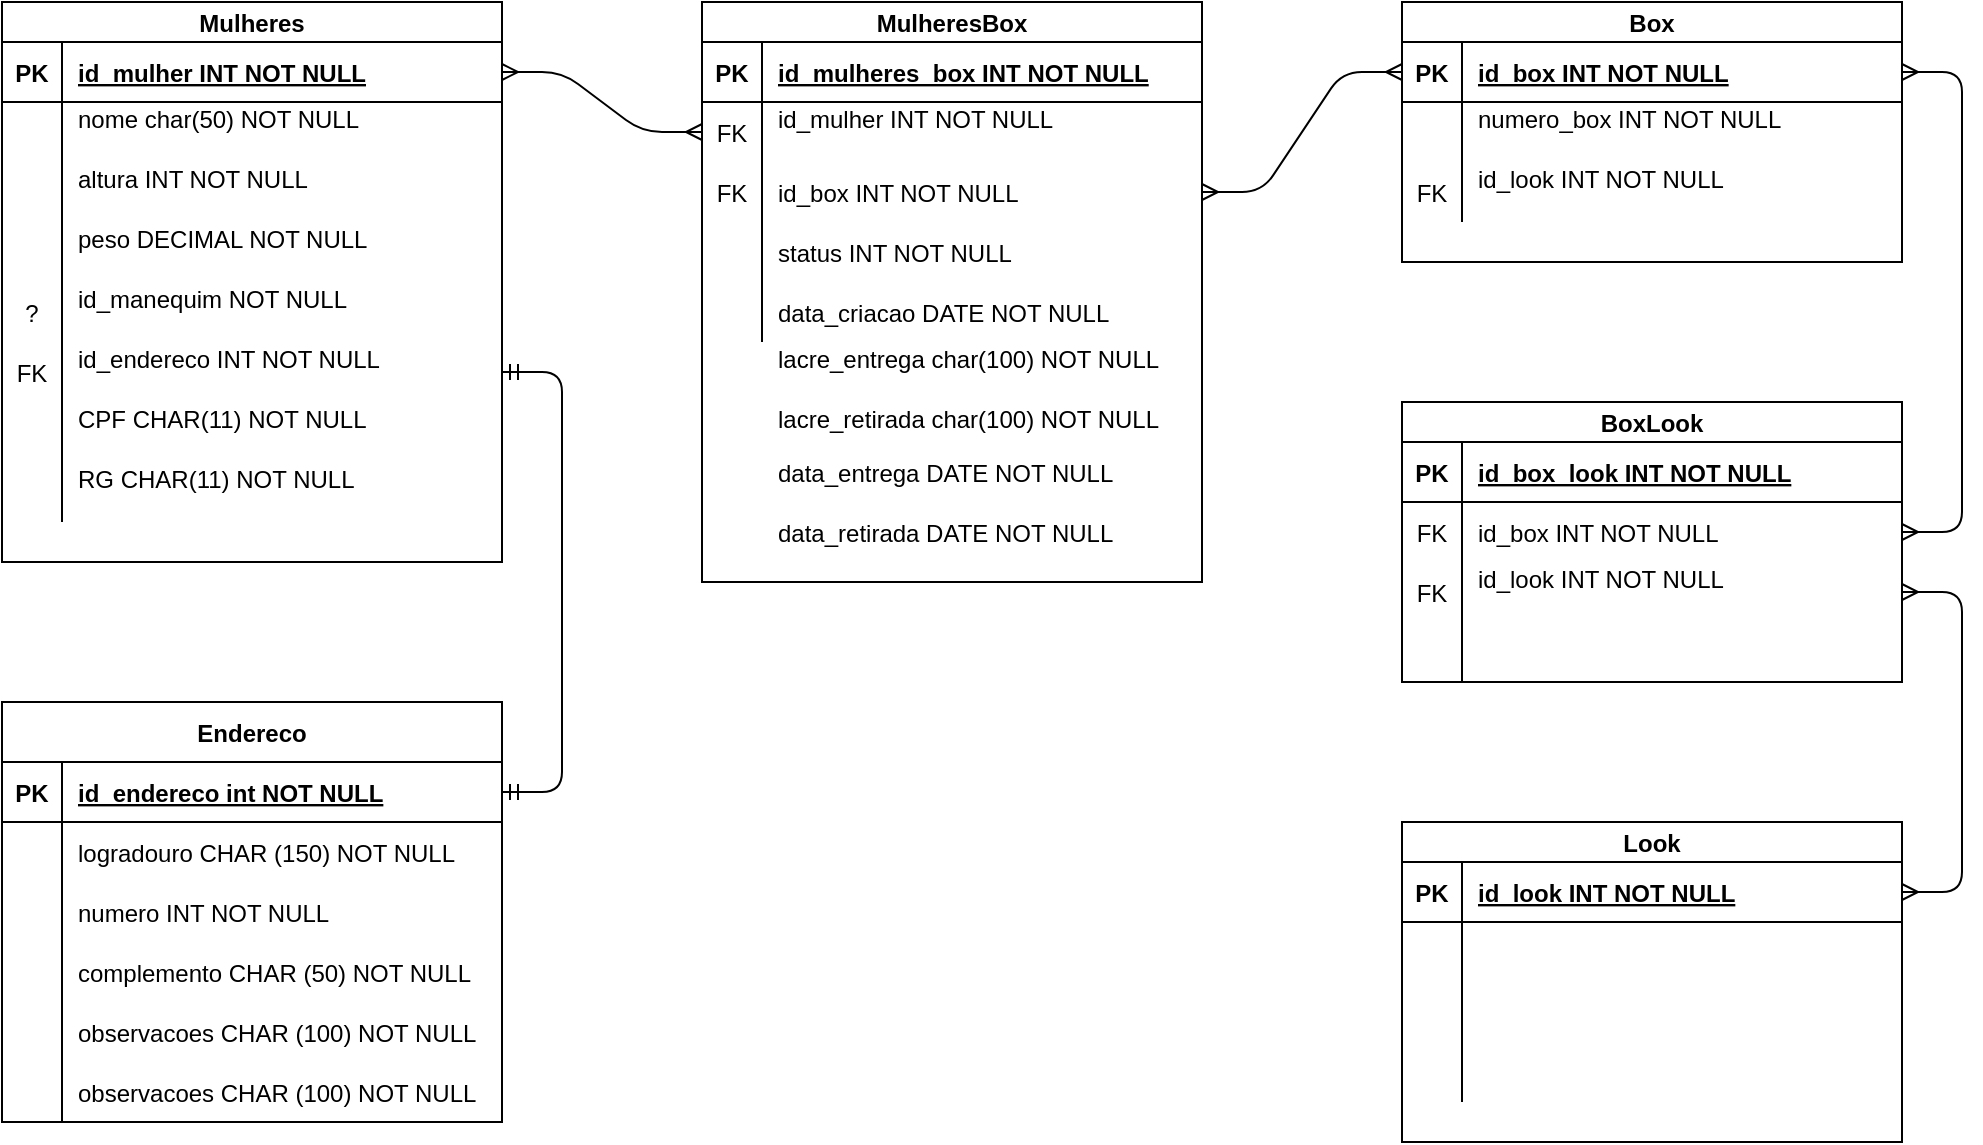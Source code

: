 <mxfile version="15.6.8" type="device"><diagram id="R2lEEEUBdFMjLlhIrx00" name="Page-1"><mxGraphModel dx="1524" dy="641" grid="1" gridSize="10" guides="1" tooltips="1" connect="1" arrows="1" fold="1" page="1" pageScale="1" pageWidth="850" pageHeight="1100" math="0" shadow="0" extFonts="Permanent Marker^https://fonts.googleapis.com/css?family=Permanent+Marker"><root><mxCell id="0"/><mxCell id="1" parent="0"/><mxCell id="C-vyLk0tnHw3VtMMgP7b-23" value="Mulheres" style="shape=table;startSize=20;container=1;collapsible=1;childLayout=tableLayout;fixedRows=1;rowLines=0;fontStyle=1;align=center;resizeLast=1;" parent="1" vertex="1"><mxGeometry x="150" y="120" width="250" height="280" as="geometry"/></mxCell><mxCell id="C-vyLk0tnHw3VtMMgP7b-24" value="" style="shape=partialRectangle;collapsible=0;dropTarget=0;pointerEvents=0;fillColor=none;points=[[0,0.5],[1,0.5]];portConstraint=eastwest;top=0;left=0;right=0;bottom=1;" parent="C-vyLk0tnHw3VtMMgP7b-23" vertex="1"><mxGeometry y="20" width="250" height="30" as="geometry"/></mxCell><mxCell id="C-vyLk0tnHw3VtMMgP7b-25" value="PK" style="shape=partialRectangle;overflow=hidden;connectable=0;fillColor=none;top=0;left=0;bottom=0;right=0;fontStyle=1;" parent="C-vyLk0tnHw3VtMMgP7b-24" vertex="1"><mxGeometry width="30" height="30" as="geometry"/></mxCell><mxCell id="C-vyLk0tnHw3VtMMgP7b-26" value="id_mulher INT NOT NULL" style="shape=partialRectangle;overflow=hidden;connectable=0;fillColor=none;top=0;left=0;bottom=0;right=0;align=left;spacingLeft=6;fontStyle=5;" parent="C-vyLk0tnHw3VtMMgP7b-24" vertex="1"><mxGeometry x="30" width="220" height="30" as="geometry"/></mxCell><mxCell id="C-vyLk0tnHw3VtMMgP7b-27" value="" style="shape=partialRectangle;collapsible=0;dropTarget=0;pointerEvents=0;fillColor=none;points=[[0,0.5],[1,0.5]];portConstraint=eastwest;top=0;left=0;right=0;bottom=0;" parent="C-vyLk0tnHw3VtMMgP7b-23" vertex="1"><mxGeometry y="50" width="250" height="30" as="geometry"/></mxCell><mxCell id="C-vyLk0tnHw3VtMMgP7b-28" value="" style="shape=partialRectangle;overflow=hidden;connectable=0;fillColor=none;top=0;left=0;bottom=0;right=0;" parent="C-vyLk0tnHw3VtMMgP7b-27" vertex="1"><mxGeometry width="30" height="30" as="geometry"/></mxCell><mxCell id="C-vyLk0tnHw3VtMMgP7b-29" value="nome char(50) NOT NULL &#10;" style="shape=partialRectangle;overflow=hidden;connectable=0;fillColor=none;top=0;left=0;bottom=0;right=0;align=left;spacingLeft=6;" parent="C-vyLk0tnHw3VtMMgP7b-27" vertex="1"><mxGeometry x="30" width="220" height="30" as="geometry"/></mxCell><mxCell id="PfTtrniRCKzs-LPBzUzw-1" value="" style="shape=partialRectangle;collapsible=0;dropTarget=0;pointerEvents=0;fillColor=none;points=[[0,0.5],[1,0.5]];portConstraint=eastwest;top=0;left=0;right=0;bottom=0;" parent="C-vyLk0tnHw3VtMMgP7b-23" vertex="1"><mxGeometry y="80" width="250" height="30" as="geometry"/></mxCell><mxCell id="PfTtrniRCKzs-LPBzUzw-2" value="" style="shape=partialRectangle;overflow=hidden;connectable=0;fillColor=none;top=0;left=0;bottom=0;right=0;" parent="PfTtrniRCKzs-LPBzUzw-1" vertex="1"><mxGeometry width="30" height="30" as="geometry"/></mxCell><mxCell id="PfTtrniRCKzs-LPBzUzw-3" value="altura INT NOT NULL &#10;" style="shape=partialRectangle;overflow=hidden;connectable=0;fillColor=none;top=0;left=0;bottom=0;right=0;align=left;spacingLeft=6;" parent="PfTtrniRCKzs-LPBzUzw-1" vertex="1"><mxGeometry x="30" width="220" height="30" as="geometry"/></mxCell><mxCell id="PfTtrniRCKzs-LPBzUzw-4" value="" style="shape=partialRectangle;collapsible=0;dropTarget=0;pointerEvents=0;fillColor=none;points=[[0,0.5],[1,0.5]];portConstraint=eastwest;top=0;left=0;right=0;bottom=0;" parent="C-vyLk0tnHw3VtMMgP7b-23" vertex="1"><mxGeometry y="110" width="250" height="30" as="geometry"/></mxCell><mxCell id="PfTtrniRCKzs-LPBzUzw-5" value="" style="shape=partialRectangle;overflow=hidden;connectable=0;fillColor=none;top=0;left=0;bottom=0;right=0;" parent="PfTtrniRCKzs-LPBzUzw-4" vertex="1"><mxGeometry width="30" height="30" as="geometry"/></mxCell><mxCell id="PfTtrniRCKzs-LPBzUzw-6" value="peso DECIMAL NOT NULL &#10;" style="shape=partialRectangle;overflow=hidden;connectable=0;fillColor=none;top=0;left=0;bottom=0;right=0;align=left;spacingLeft=6;" parent="PfTtrniRCKzs-LPBzUzw-4" vertex="1"><mxGeometry x="30" width="220" height="30" as="geometry"/></mxCell><mxCell id="PfTtrniRCKzs-LPBzUzw-7" value="" style="shape=partialRectangle;collapsible=0;dropTarget=0;pointerEvents=0;fillColor=none;points=[[0,0.5],[1,0.5]];portConstraint=eastwest;top=0;left=0;right=0;bottom=0;" parent="C-vyLk0tnHw3VtMMgP7b-23" vertex="1"><mxGeometry y="140" width="250" height="30" as="geometry"/></mxCell><mxCell id="PfTtrniRCKzs-LPBzUzw-8" value="?" style="shape=partialRectangle;overflow=hidden;connectable=0;fillColor=none;top=0;left=0;bottom=0;right=0;" parent="PfTtrniRCKzs-LPBzUzw-7" vertex="1"><mxGeometry width="30" height="30" as="geometry"/></mxCell><mxCell id="PfTtrniRCKzs-LPBzUzw-9" value="id_manequim NOT NULL &#10;" style="shape=partialRectangle;overflow=hidden;connectable=0;fillColor=none;top=0;left=0;bottom=0;right=0;align=left;spacingLeft=6;" parent="PfTtrniRCKzs-LPBzUzw-7" vertex="1"><mxGeometry x="30" width="220" height="30" as="geometry"/></mxCell><mxCell id="PfTtrniRCKzs-LPBzUzw-10" value="" style="shape=partialRectangle;collapsible=0;dropTarget=0;pointerEvents=0;fillColor=none;points=[[0,0.5],[1,0.5]];portConstraint=eastwest;top=0;left=0;right=0;bottom=0;" parent="C-vyLk0tnHw3VtMMgP7b-23" vertex="1"><mxGeometry y="170" width="250" height="30" as="geometry"/></mxCell><mxCell id="PfTtrniRCKzs-LPBzUzw-11" value="FK" style="shape=partialRectangle;overflow=hidden;connectable=0;fillColor=none;top=0;left=0;bottom=0;right=0;" parent="PfTtrniRCKzs-LPBzUzw-10" vertex="1"><mxGeometry width="30" height="30" as="geometry"/></mxCell><mxCell id="PfTtrniRCKzs-LPBzUzw-12" value="id_endereco INT NOT NULL &#10;" style="shape=partialRectangle;overflow=hidden;connectable=0;fillColor=none;top=0;left=0;bottom=0;right=0;align=left;spacingLeft=6;" parent="PfTtrniRCKzs-LPBzUzw-10" vertex="1"><mxGeometry x="30" width="220" height="30" as="geometry"/></mxCell><mxCell id="PfTtrniRCKzs-LPBzUzw-57" value="" style="shape=partialRectangle;collapsible=0;dropTarget=0;pointerEvents=0;fillColor=none;points=[[0,0.5],[1,0.5]];portConstraint=eastwest;top=0;left=0;right=0;bottom=0;" parent="C-vyLk0tnHw3VtMMgP7b-23" vertex="1"><mxGeometry y="200" width="250" height="30" as="geometry"/></mxCell><mxCell id="PfTtrniRCKzs-LPBzUzw-58" value="" style="shape=partialRectangle;overflow=hidden;connectable=0;fillColor=none;top=0;left=0;bottom=0;right=0;" parent="PfTtrniRCKzs-LPBzUzw-57" vertex="1"><mxGeometry width="30" height="30" as="geometry"/></mxCell><mxCell id="PfTtrniRCKzs-LPBzUzw-59" value="CPF CHAR(11) NOT NULL &#10;" style="shape=partialRectangle;overflow=hidden;connectable=0;fillColor=none;top=0;left=0;bottom=0;right=0;align=left;spacingLeft=6;" parent="PfTtrniRCKzs-LPBzUzw-57" vertex="1"><mxGeometry x="30" width="220" height="30" as="geometry"/></mxCell><mxCell id="PfTtrniRCKzs-LPBzUzw-60" value="" style="shape=partialRectangle;collapsible=0;dropTarget=0;pointerEvents=0;fillColor=none;points=[[0,0.5],[1,0.5]];portConstraint=eastwest;top=0;left=0;right=0;bottom=0;" parent="C-vyLk0tnHw3VtMMgP7b-23" vertex="1"><mxGeometry y="230" width="250" height="30" as="geometry"/></mxCell><mxCell id="PfTtrniRCKzs-LPBzUzw-61" value="" style="shape=partialRectangle;overflow=hidden;connectable=0;fillColor=none;top=0;left=0;bottom=0;right=0;" parent="PfTtrniRCKzs-LPBzUzw-60" vertex="1"><mxGeometry width="30" height="30" as="geometry"/></mxCell><mxCell id="PfTtrniRCKzs-LPBzUzw-62" value="RG CHAR(11) NOT NULL &#10;" style="shape=partialRectangle;overflow=hidden;connectable=0;fillColor=none;top=0;left=0;bottom=0;right=0;align=left;spacingLeft=6;" parent="PfTtrniRCKzs-LPBzUzw-60" vertex="1"><mxGeometry x="30" width="220" height="30" as="geometry"/></mxCell><mxCell id="PfTtrniRCKzs-LPBzUzw-13" value="Endereco" style="shape=table;startSize=30;container=1;collapsible=1;childLayout=tableLayout;fixedRows=1;rowLines=0;fontStyle=1;align=center;resizeLast=1;" parent="1" vertex="1"><mxGeometry x="150" y="470" width="250" height="210" as="geometry"/></mxCell><mxCell id="PfTtrniRCKzs-LPBzUzw-14" value="" style="shape=partialRectangle;collapsible=0;dropTarget=0;pointerEvents=0;fillColor=none;points=[[0,0.5],[1,0.5]];portConstraint=eastwest;top=0;left=0;right=0;bottom=1;" parent="PfTtrniRCKzs-LPBzUzw-13" vertex="1"><mxGeometry y="30" width="250" height="30" as="geometry"/></mxCell><mxCell id="PfTtrniRCKzs-LPBzUzw-15" value="PK" style="shape=partialRectangle;overflow=hidden;connectable=0;fillColor=none;top=0;left=0;bottom=0;right=0;fontStyle=1;" parent="PfTtrniRCKzs-LPBzUzw-14" vertex="1"><mxGeometry width="30" height="30" as="geometry"/></mxCell><mxCell id="PfTtrniRCKzs-LPBzUzw-16" value="id_endereco int NOT NULL " style="shape=partialRectangle;overflow=hidden;connectable=0;fillColor=none;top=0;left=0;bottom=0;right=0;align=left;spacingLeft=6;fontStyle=5;" parent="PfTtrniRCKzs-LPBzUzw-14" vertex="1"><mxGeometry x="30" width="220" height="30" as="geometry"/></mxCell><mxCell id="PfTtrniRCKzs-LPBzUzw-17" value="" style="shape=partialRectangle;collapsible=0;dropTarget=0;pointerEvents=0;fillColor=none;points=[[0,0.5],[1,0.5]];portConstraint=eastwest;top=0;left=0;right=0;bottom=0;" parent="PfTtrniRCKzs-LPBzUzw-13" vertex="1"><mxGeometry y="60" width="250" height="30" as="geometry"/></mxCell><mxCell id="PfTtrniRCKzs-LPBzUzw-18" value="" style="shape=partialRectangle;overflow=hidden;connectable=0;fillColor=none;top=0;left=0;bottom=0;right=0;" parent="PfTtrniRCKzs-LPBzUzw-17" vertex="1"><mxGeometry width="30" height="30" as="geometry"/></mxCell><mxCell id="PfTtrniRCKzs-LPBzUzw-19" value="logradouro CHAR (150) NOT NULL" style="shape=partialRectangle;overflow=hidden;connectable=0;fillColor=none;top=0;left=0;bottom=0;right=0;align=left;spacingLeft=6;" parent="PfTtrniRCKzs-LPBzUzw-17" vertex="1"><mxGeometry x="30" width="220" height="30" as="geometry"/></mxCell><mxCell id="PfTtrniRCKzs-LPBzUzw-23" value="" style="shape=partialRectangle;collapsible=0;dropTarget=0;pointerEvents=0;fillColor=none;points=[[0,0.5],[1,0.5]];portConstraint=eastwest;top=0;left=0;right=0;bottom=0;" parent="PfTtrniRCKzs-LPBzUzw-13" vertex="1"><mxGeometry y="90" width="250" height="30" as="geometry"/></mxCell><mxCell id="PfTtrniRCKzs-LPBzUzw-24" value="" style="shape=partialRectangle;overflow=hidden;connectable=0;fillColor=none;top=0;left=0;bottom=0;right=0;" parent="PfTtrniRCKzs-LPBzUzw-23" vertex="1"><mxGeometry width="30" height="30" as="geometry"/></mxCell><mxCell id="PfTtrniRCKzs-LPBzUzw-25" value="numero INT NOT NULL" style="shape=partialRectangle;overflow=hidden;connectable=0;fillColor=none;top=0;left=0;bottom=0;right=0;align=left;spacingLeft=6;" parent="PfTtrniRCKzs-LPBzUzw-23" vertex="1"><mxGeometry x="30" width="220" height="30" as="geometry"/></mxCell><mxCell id="PfTtrniRCKzs-LPBzUzw-26" value="" style="shape=partialRectangle;collapsible=0;dropTarget=0;pointerEvents=0;fillColor=none;points=[[0,0.5],[1,0.5]];portConstraint=eastwest;top=0;left=0;right=0;bottom=0;" parent="PfTtrniRCKzs-LPBzUzw-13" vertex="1"><mxGeometry y="120" width="250" height="30" as="geometry"/></mxCell><mxCell id="PfTtrniRCKzs-LPBzUzw-27" value="" style="shape=partialRectangle;overflow=hidden;connectable=0;fillColor=none;top=0;left=0;bottom=0;right=0;" parent="PfTtrniRCKzs-LPBzUzw-26" vertex="1"><mxGeometry width="30" height="30" as="geometry"/></mxCell><mxCell id="PfTtrniRCKzs-LPBzUzw-28" value="complemento CHAR (50) NOT NULL" style="shape=partialRectangle;overflow=hidden;connectable=0;fillColor=none;top=0;left=0;bottom=0;right=0;align=left;spacingLeft=6;" parent="PfTtrniRCKzs-LPBzUzw-26" vertex="1"><mxGeometry x="30" width="220" height="30" as="geometry"/></mxCell><mxCell id="PfTtrniRCKzs-LPBzUzw-29" value="" style="shape=partialRectangle;collapsible=0;dropTarget=0;pointerEvents=0;fillColor=none;points=[[0,0.5],[1,0.5]];portConstraint=eastwest;top=0;left=0;right=0;bottom=0;" parent="PfTtrniRCKzs-LPBzUzw-13" vertex="1"><mxGeometry y="150" width="250" height="30" as="geometry"/></mxCell><mxCell id="PfTtrniRCKzs-LPBzUzw-30" value="" style="shape=partialRectangle;overflow=hidden;connectable=0;fillColor=none;top=0;left=0;bottom=0;right=0;" parent="PfTtrniRCKzs-LPBzUzw-29" vertex="1"><mxGeometry width="30" height="30" as="geometry"/></mxCell><mxCell id="PfTtrniRCKzs-LPBzUzw-31" value="observacoes CHAR (100) NOT NULL" style="shape=partialRectangle;overflow=hidden;connectable=0;fillColor=none;top=0;left=0;bottom=0;right=0;align=left;spacingLeft=6;" parent="PfTtrniRCKzs-LPBzUzw-29" vertex="1"><mxGeometry x="30" width="220" height="30" as="geometry"/></mxCell><mxCell id="PfTtrniRCKzs-LPBzUzw-32" value="" style="shape=partialRectangle;collapsible=0;dropTarget=0;pointerEvents=0;fillColor=none;points=[[0,0.5],[1,0.5]];portConstraint=eastwest;top=0;left=0;right=0;bottom=0;" parent="PfTtrniRCKzs-LPBzUzw-13" vertex="1"><mxGeometry y="180" width="250" height="30" as="geometry"/></mxCell><mxCell id="PfTtrniRCKzs-LPBzUzw-33" value="" style="shape=partialRectangle;overflow=hidden;connectable=0;fillColor=none;top=0;left=0;bottom=0;right=0;" parent="PfTtrniRCKzs-LPBzUzw-32" vertex="1"><mxGeometry width="30" height="30" as="geometry"/></mxCell><mxCell id="PfTtrniRCKzs-LPBzUzw-34" value="observacoes CHAR (100) NOT NULL" style="shape=partialRectangle;overflow=hidden;connectable=0;fillColor=none;top=0;left=0;bottom=0;right=0;align=left;spacingLeft=6;" parent="PfTtrniRCKzs-LPBzUzw-32" vertex="1"><mxGeometry x="30" width="220" height="30" as="geometry"/></mxCell><mxCell id="PfTtrniRCKzs-LPBzUzw-37" value="" style="edgeStyle=entityRelationEdgeStyle;fontSize=12;html=1;endArrow=ERmandOne;startArrow=ERmandOne;exitX=1;exitY=0.5;exitDx=0;exitDy=0;entryX=1;entryY=0.5;entryDx=0;entryDy=0;" parent="1" source="PfTtrniRCKzs-LPBzUzw-14" target="PfTtrniRCKzs-LPBzUzw-10" edge="1"><mxGeometry width="100" height="100" relative="1" as="geometry"><mxPoint x="30" y="395" as="sourcePoint"/><mxPoint x="130" y="295" as="targetPoint"/></mxGeometry></mxCell><mxCell id="PfTtrniRCKzs-LPBzUzw-38" value="Box" style="shape=table;startSize=20;container=1;collapsible=1;childLayout=tableLayout;fixedRows=1;rowLines=0;fontStyle=1;align=center;resizeLast=1;" parent="1" vertex="1"><mxGeometry x="850" y="120" width="250" height="130" as="geometry"/></mxCell><mxCell id="PfTtrniRCKzs-LPBzUzw-39" value="" style="shape=partialRectangle;collapsible=0;dropTarget=0;pointerEvents=0;fillColor=none;points=[[0,0.5],[1,0.5]];portConstraint=eastwest;top=0;left=0;right=0;bottom=1;" parent="PfTtrniRCKzs-LPBzUzw-38" vertex="1"><mxGeometry y="20" width="250" height="30" as="geometry"/></mxCell><mxCell id="PfTtrniRCKzs-LPBzUzw-40" value="PK" style="shape=partialRectangle;overflow=hidden;connectable=0;fillColor=none;top=0;left=0;bottom=0;right=0;fontStyle=1;" parent="PfTtrniRCKzs-LPBzUzw-39" vertex="1"><mxGeometry width="30" height="30" as="geometry"><mxRectangle width="30" height="30" as="alternateBounds"/></mxGeometry></mxCell><mxCell id="PfTtrniRCKzs-LPBzUzw-41" value="id_box INT NOT NULL" style="shape=partialRectangle;overflow=hidden;connectable=0;fillColor=none;top=0;left=0;bottom=0;right=0;align=left;spacingLeft=6;fontStyle=5;" parent="PfTtrniRCKzs-LPBzUzw-39" vertex="1"><mxGeometry x="30" width="220" height="30" as="geometry"><mxRectangle width="220" height="30" as="alternateBounds"/></mxGeometry></mxCell><mxCell id="PfTtrniRCKzs-LPBzUzw-45" value="" style="shape=partialRectangle;collapsible=0;dropTarget=0;pointerEvents=0;fillColor=none;points=[[0,0.5],[1,0.5]];portConstraint=eastwest;top=0;left=0;right=0;bottom=0;" parent="PfTtrniRCKzs-LPBzUzw-38" vertex="1"><mxGeometry y="50" width="250" height="30" as="geometry"/></mxCell><mxCell id="PfTtrniRCKzs-LPBzUzw-46" value="" style="shape=partialRectangle;overflow=hidden;connectable=0;fillColor=none;top=0;left=0;bottom=0;right=0;" parent="PfTtrniRCKzs-LPBzUzw-45" vertex="1"><mxGeometry width="30" height="30" as="geometry"><mxRectangle width="30" height="30" as="alternateBounds"/></mxGeometry></mxCell><mxCell id="PfTtrniRCKzs-LPBzUzw-47" value="numero_box INT NOT NULL &#10;" style="shape=partialRectangle;overflow=hidden;connectable=0;fillColor=none;top=0;left=0;bottom=0;right=0;align=left;spacingLeft=6;" parent="PfTtrniRCKzs-LPBzUzw-45" vertex="1"><mxGeometry x="30" width="220" height="30" as="geometry"><mxRectangle width="220" height="30" as="alternateBounds"/></mxGeometry></mxCell><mxCell id="PfTtrniRCKzs-LPBzUzw-48" value="" style="shape=partialRectangle;collapsible=0;dropTarget=0;pointerEvents=0;fillColor=none;points=[[0,0.5],[1,0.5]];portConstraint=eastwest;top=0;left=0;right=0;bottom=0;" parent="PfTtrniRCKzs-LPBzUzw-38" vertex="1"><mxGeometry y="80" width="250" height="30" as="geometry"/></mxCell><mxCell id="PfTtrniRCKzs-LPBzUzw-49" value="FK" style="shape=partialRectangle;overflow=hidden;connectable=0;fillColor=none;top=0;left=0;bottom=0;right=0;" parent="PfTtrniRCKzs-LPBzUzw-48" vertex="1"><mxGeometry width="30" height="30" as="geometry"><mxRectangle width="30" height="30" as="alternateBounds"/></mxGeometry></mxCell><mxCell id="PfTtrniRCKzs-LPBzUzw-50" value="id_look INT NOT NULL &#10;" style="shape=partialRectangle;overflow=hidden;connectable=0;fillColor=none;top=0;left=0;bottom=0;right=0;align=left;spacingLeft=6;" parent="PfTtrniRCKzs-LPBzUzw-48" vertex="1"><mxGeometry x="30" width="220" height="30" as="geometry"><mxRectangle width="220" height="30" as="alternateBounds"/></mxGeometry></mxCell><mxCell id="PfTtrniRCKzs-LPBzUzw-63" value="" style="edgeStyle=entityRelationEdgeStyle;fontSize=12;html=1;endArrow=ERmany;startArrow=ERmany;entryX=0;entryY=0.5;entryDx=0;entryDy=0;exitX=1;exitY=0.5;exitDx=0;exitDy=0;" parent="1" source="C-vyLk0tnHw3VtMMgP7b-24" target="PfTtrniRCKzs-LPBzUzw-72" edge="1"><mxGeometry width="100" height="100" relative="1" as="geometry"><mxPoint x="360" y="340" as="sourcePoint"/><mxPoint x="460" y="240" as="targetPoint"/></mxGeometry></mxCell><mxCell id="PfTtrniRCKzs-LPBzUzw-68" value="MulheresBox" style="shape=table;startSize=20;container=1;collapsible=1;childLayout=tableLayout;fixedRows=1;rowLines=0;fontStyle=1;align=center;resizeLast=1;" parent="1" vertex="1"><mxGeometry x="500" y="120" width="250" height="290" as="geometry"/></mxCell><mxCell id="PfTtrniRCKzs-LPBzUzw-69" value="" style="shape=partialRectangle;collapsible=0;dropTarget=0;pointerEvents=0;fillColor=none;points=[[0,0.5],[1,0.5]];portConstraint=eastwest;top=0;left=0;right=0;bottom=1;" parent="PfTtrniRCKzs-LPBzUzw-68" vertex="1"><mxGeometry y="20" width="250" height="30" as="geometry"/></mxCell><mxCell id="PfTtrniRCKzs-LPBzUzw-70" value="PK" style="shape=partialRectangle;overflow=hidden;connectable=0;fillColor=none;top=0;left=0;bottom=0;right=0;fontStyle=1;" parent="PfTtrniRCKzs-LPBzUzw-69" vertex="1"><mxGeometry width="30" height="30" as="geometry"><mxRectangle width="30" height="30" as="alternateBounds"/></mxGeometry></mxCell><mxCell id="PfTtrniRCKzs-LPBzUzw-71" value="id_mulheres_box INT NOT NULL" style="shape=partialRectangle;overflow=hidden;connectable=0;fillColor=none;top=0;left=0;bottom=0;right=0;align=left;spacingLeft=6;fontStyle=5;" parent="PfTtrniRCKzs-LPBzUzw-69" vertex="1"><mxGeometry x="30" width="220" height="30" as="geometry"><mxRectangle width="220" height="30" as="alternateBounds"/></mxGeometry></mxCell><mxCell id="PfTtrniRCKzs-LPBzUzw-72" value="" style="shape=partialRectangle;collapsible=0;dropTarget=0;pointerEvents=0;fillColor=none;points=[[0,0.5],[1,0.5]];portConstraint=eastwest;top=0;left=0;right=0;bottom=0;" parent="PfTtrniRCKzs-LPBzUzw-68" vertex="1"><mxGeometry y="50" width="250" height="30" as="geometry"/></mxCell><mxCell id="PfTtrniRCKzs-LPBzUzw-73" value="FK" style="shape=partialRectangle;overflow=hidden;connectable=0;fillColor=none;top=0;left=0;bottom=0;right=0;" parent="PfTtrniRCKzs-LPBzUzw-72" vertex="1"><mxGeometry width="30" height="30" as="geometry"><mxRectangle width="30" height="30" as="alternateBounds"/></mxGeometry></mxCell><mxCell id="PfTtrniRCKzs-LPBzUzw-74" value="id_mulher INT NOT NULL  &#10;" style="shape=partialRectangle;overflow=hidden;connectable=0;fillColor=none;top=0;left=0;bottom=0;right=0;align=left;spacingLeft=6;" parent="PfTtrniRCKzs-LPBzUzw-72" vertex="1"><mxGeometry x="30" width="220" height="30" as="geometry"><mxRectangle width="220" height="30" as="alternateBounds"/></mxGeometry></mxCell><mxCell id="PfTtrniRCKzs-LPBzUzw-75" value="" style="shape=partialRectangle;collapsible=0;dropTarget=0;pointerEvents=0;fillColor=none;points=[[0,0.5],[1,0.5]];portConstraint=eastwest;top=0;left=0;right=0;bottom=0;" parent="PfTtrniRCKzs-LPBzUzw-68" vertex="1"><mxGeometry y="80" width="250" height="30" as="geometry"/></mxCell><mxCell id="PfTtrniRCKzs-LPBzUzw-76" value="FK" style="shape=partialRectangle;overflow=hidden;connectable=0;fillColor=none;top=0;left=0;bottom=0;right=0;" parent="PfTtrniRCKzs-LPBzUzw-75" vertex="1"><mxGeometry width="30" height="30" as="geometry"><mxRectangle width="30" height="30" as="alternateBounds"/></mxGeometry></mxCell><mxCell id="PfTtrniRCKzs-LPBzUzw-77" value="id_box INT NOT NULL" style="shape=partialRectangle;overflow=hidden;connectable=0;fillColor=none;top=0;left=0;bottom=0;right=0;align=left;spacingLeft=6;" parent="PfTtrniRCKzs-LPBzUzw-75" vertex="1"><mxGeometry x="30" width="220" height="30" as="geometry"><mxRectangle width="220" height="30" as="alternateBounds"/></mxGeometry></mxCell><mxCell id="PfTtrniRCKzs-LPBzUzw-86" value="" style="shape=partialRectangle;collapsible=0;dropTarget=0;pointerEvents=0;fillColor=none;points=[[0,0.5],[1,0.5]];portConstraint=eastwest;top=0;left=0;right=0;bottom=0;" parent="PfTtrniRCKzs-LPBzUzw-68" vertex="1"><mxGeometry y="110" width="250" height="30" as="geometry"/></mxCell><mxCell id="PfTtrniRCKzs-LPBzUzw-87" value="" style="shape=partialRectangle;overflow=hidden;connectable=0;fillColor=none;top=0;left=0;bottom=0;right=0;" parent="PfTtrniRCKzs-LPBzUzw-86" vertex="1"><mxGeometry width="30" height="30" as="geometry"><mxRectangle width="30" height="30" as="alternateBounds"/></mxGeometry></mxCell><mxCell id="PfTtrniRCKzs-LPBzUzw-88" value="status INT NOT NULL" style="shape=partialRectangle;overflow=hidden;connectable=0;fillColor=none;top=0;left=0;bottom=0;right=0;align=left;spacingLeft=6;" parent="PfTtrniRCKzs-LPBzUzw-86" vertex="1"><mxGeometry x="30" width="220" height="30" as="geometry"><mxRectangle width="220" height="30" as="alternateBounds"/></mxGeometry></mxCell><mxCell id="tKJHbuBQoUrLcor0FPQh-16" value="" style="shape=partialRectangle;collapsible=0;dropTarget=0;pointerEvents=0;fillColor=none;points=[[0,0.5],[1,0.5]];portConstraint=eastwest;top=0;left=0;right=0;bottom=0;" vertex="1" parent="PfTtrniRCKzs-LPBzUzw-68"><mxGeometry y="140" width="250" height="30" as="geometry"/></mxCell><mxCell id="tKJHbuBQoUrLcor0FPQh-17" value="" style="shape=partialRectangle;overflow=hidden;connectable=0;fillColor=none;top=0;left=0;bottom=0;right=0;" vertex="1" parent="tKJHbuBQoUrLcor0FPQh-16"><mxGeometry width="30" height="30" as="geometry"><mxRectangle width="30" height="30" as="alternateBounds"/></mxGeometry></mxCell><mxCell id="tKJHbuBQoUrLcor0FPQh-18" value="data_criacao DATE NOT NULL" style="shape=partialRectangle;overflow=hidden;connectable=0;fillColor=none;top=0;left=0;bottom=0;right=0;align=left;spacingLeft=6;" vertex="1" parent="tKJHbuBQoUrLcor0FPQh-16"><mxGeometry x="30" width="220" height="30" as="geometry"><mxRectangle width="220" height="30" as="alternateBounds"/></mxGeometry></mxCell><mxCell id="PfTtrniRCKzs-LPBzUzw-85" value="" style="edgeStyle=entityRelationEdgeStyle;fontSize=12;html=1;endArrow=ERmany;startArrow=ERmany;entryX=0;entryY=0.5;entryDx=0;entryDy=0;exitX=1;exitY=0.5;exitDx=0;exitDy=0;" parent="1" source="PfTtrniRCKzs-LPBzUzw-75" target="PfTtrniRCKzs-LPBzUzw-39" edge="1"><mxGeometry width="100" height="100" relative="1" as="geometry"><mxPoint x="490" y="300" as="sourcePoint"/><mxPoint x="590" y="200" as="targetPoint"/></mxGeometry></mxCell><mxCell id="tKJHbuBQoUrLcor0FPQh-1" value="Look" style="shape=table;startSize=20;container=1;collapsible=1;childLayout=tableLayout;fixedRows=1;rowLines=0;fontStyle=1;align=center;resizeLast=1;" vertex="1" parent="1"><mxGeometry x="850" y="530" width="250" height="160" as="geometry"/></mxCell><mxCell id="tKJHbuBQoUrLcor0FPQh-2" value="" style="shape=partialRectangle;collapsible=0;dropTarget=0;pointerEvents=0;fillColor=none;points=[[0,0.5],[1,0.5]];portConstraint=eastwest;top=0;left=0;right=0;bottom=1;" vertex="1" parent="tKJHbuBQoUrLcor0FPQh-1"><mxGeometry y="20" width="250" height="30" as="geometry"/></mxCell><mxCell id="tKJHbuBQoUrLcor0FPQh-3" value="PK" style="shape=partialRectangle;overflow=hidden;connectable=0;fillColor=none;top=0;left=0;bottom=0;right=0;fontStyle=1;" vertex="1" parent="tKJHbuBQoUrLcor0FPQh-2"><mxGeometry width="30" height="30" as="geometry"><mxRectangle width="30" height="30" as="alternateBounds"/></mxGeometry></mxCell><mxCell id="tKJHbuBQoUrLcor0FPQh-4" value="id_look INT NOT NULL" style="shape=partialRectangle;overflow=hidden;connectable=0;fillColor=none;top=0;left=0;bottom=0;right=0;align=left;spacingLeft=6;fontStyle=5;" vertex="1" parent="tKJHbuBQoUrLcor0FPQh-2"><mxGeometry x="30" width="220" height="30" as="geometry"><mxRectangle width="220" height="30" as="alternateBounds"/></mxGeometry></mxCell><mxCell id="tKJHbuBQoUrLcor0FPQh-5" value="" style="shape=partialRectangle;collapsible=0;dropTarget=0;pointerEvents=0;fillColor=none;points=[[0,0.5],[1,0.5]];portConstraint=eastwest;top=0;left=0;right=0;bottom=0;" vertex="1" parent="tKJHbuBQoUrLcor0FPQh-1"><mxGeometry y="50" width="250" height="30" as="geometry"/></mxCell><mxCell id="tKJHbuBQoUrLcor0FPQh-6" value="" style="shape=partialRectangle;overflow=hidden;connectable=0;fillColor=none;top=0;left=0;bottom=0;right=0;" vertex="1" parent="tKJHbuBQoUrLcor0FPQh-5"><mxGeometry width="30" height="30" as="geometry"><mxRectangle width="30" height="30" as="alternateBounds"/></mxGeometry></mxCell><mxCell id="tKJHbuBQoUrLcor0FPQh-7" value="" style="shape=partialRectangle;overflow=hidden;connectable=0;fillColor=none;top=0;left=0;bottom=0;right=0;align=left;spacingLeft=6;" vertex="1" parent="tKJHbuBQoUrLcor0FPQh-5"><mxGeometry x="30" width="220" height="30" as="geometry"><mxRectangle width="220" height="30" as="alternateBounds"/></mxGeometry></mxCell><mxCell id="tKJHbuBQoUrLcor0FPQh-8" value="" style="shape=partialRectangle;collapsible=0;dropTarget=0;pointerEvents=0;fillColor=none;points=[[0,0.5],[1,0.5]];portConstraint=eastwest;top=0;left=0;right=0;bottom=0;" vertex="1" parent="tKJHbuBQoUrLcor0FPQh-1"><mxGeometry y="80" width="250" height="30" as="geometry"/></mxCell><mxCell id="tKJHbuBQoUrLcor0FPQh-9" value="" style="shape=partialRectangle;overflow=hidden;connectable=0;fillColor=none;top=0;left=0;bottom=0;right=0;" vertex="1" parent="tKJHbuBQoUrLcor0FPQh-8"><mxGeometry width="30" height="30" as="geometry"><mxRectangle width="30" height="30" as="alternateBounds"/></mxGeometry></mxCell><mxCell id="tKJHbuBQoUrLcor0FPQh-10" value="" style="shape=partialRectangle;overflow=hidden;connectable=0;fillColor=none;top=0;left=0;bottom=0;right=0;align=left;spacingLeft=6;" vertex="1" parent="tKJHbuBQoUrLcor0FPQh-8"><mxGeometry x="30" width="220" height="30" as="geometry"><mxRectangle width="220" height="30" as="alternateBounds"/></mxGeometry></mxCell><mxCell id="tKJHbuBQoUrLcor0FPQh-11" value="" style="shape=partialRectangle;collapsible=0;dropTarget=0;pointerEvents=0;fillColor=none;points=[[0,0.5],[1,0.5]];portConstraint=eastwest;top=0;left=0;right=0;bottom=0;" vertex="1" parent="tKJHbuBQoUrLcor0FPQh-1"><mxGeometry y="110" width="250" height="30" as="geometry"/></mxCell><mxCell id="tKJHbuBQoUrLcor0FPQh-12" value="" style="shape=partialRectangle;overflow=hidden;connectable=0;fillColor=none;top=0;left=0;bottom=0;right=0;" vertex="1" parent="tKJHbuBQoUrLcor0FPQh-11"><mxGeometry width="30" height="30" as="geometry"><mxRectangle width="30" height="30" as="alternateBounds"/></mxGeometry></mxCell><mxCell id="tKJHbuBQoUrLcor0FPQh-13" value="" style="shape=partialRectangle;overflow=hidden;connectable=0;fillColor=none;top=0;left=0;bottom=0;right=0;align=left;spacingLeft=6;" vertex="1" parent="tKJHbuBQoUrLcor0FPQh-11"><mxGeometry x="30" width="220" height="30" as="geometry"><mxRectangle width="220" height="30" as="alternateBounds"/></mxGeometry></mxCell><mxCell id="tKJHbuBQoUrLcor0FPQh-19" value="BoxLook" style="shape=table;startSize=20;container=1;collapsible=1;childLayout=tableLayout;fixedRows=1;rowLines=0;fontStyle=1;align=center;resizeLast=1;" vertex="1" parent="1"><mxGeometry x="850" y="320" width="250" height="140" as="geometry"/></mxCell><mxCell id="tKJHbuBQoUrLcor0FPQh-20" value="" style="shape=partialRectangle;collapsible=0;dropTarget=0;pointerEvents=0;fillColor=none;points=[[0,0.5],[1,0.5]];portConstraint=eastwest;top=0;left=0;right=0;bottom=1;" vertex="1" parent="tKJHbuBQoUrLcor0FPQh-19"><mxGeometry y="20" width="250" height="30" as="geometry"/></mxCell><mxCell id="tKJHbuBQoUrLcor0FPQh-21" value="PK" style="shape=partialRectangle;overflow=hidden;connectable=0;fillColor=none;top=0;left=0;bottom=0;right=0;fontStyle=1;" vertex="1" parent="tKJHbuBQoUrLcor0FPQh-20"><mxGeometry width="30" height="30" as="geometry"><mxRectangle width="30" height="30" as="alternateBounds"/></mxGeometry></mxCell><mxCell id="tKJHbuBQoUrLcor0FPQh-22" value="id_box_look INT NOT NULL" style="shape=partialRectangle;overflow=hidden;connectable=0;fillColor=none;top=0;left=0;bottom=0;right=0;align=left;spacingLeft=6;fontStyle=5;" vertex="1" parent="tKJHbuBQoUrLcor0FPQh-20"><mxGeometry x="30" width="220" height="30" as="geometry"><mxRectangle width="220" height="30" as="alternateBounds"/></mxGeometry></mxCell><mxCell id="tKJHbuBQoUrLcor0FPQh-23" value="" style="shape=partialRectangle;collapsible=0;dropTarget=0;pointerEvents=0;fillColor=none;points=[[0,0.5],[1,0.5]];portConstraint=eastwest;top=0;left=0;right=0;bottom=0;" vertex="1" parent="tKJHbuBQoUrLcor0FPQh-19"><mxGeometry y="50" width="250" height="30" as="geometry"/></mxCell><mxCell id="tKJHbuBQoUrLcor0FPQh-24" value="FK" style="shape=partialRectangle;overflow=hidden;connectable=0;fillColor=none;top=0;left=0;bottom=0;right=0;" vertex="1" parent="tKJHbuBQoUrLcor0FPQh-23"><mxGeometry width="30" height="30" as="geometry"><mxRectangle width="30" height="30" as="alternateBounds"/></mxGeometry></mxCell><mxCell id="tKJHbuBQoUrLcor0FPQh-25" value="id_box INT NOT NULL" style="shape=partialRectangle;overflow=hidden;connectable=0;fillColor=none;top=0;left=0;bottom=0;right=0;align=left;spacingLeft=6;" vertex="1" parent="tKJHbuBQoUrLcor0FPQh-23"><mxGeometry x="30" width="220" height="30" as="geometry"><mxRectangle width="220" height="30" as="alternateBounds"/></mxGeometry></mxCell><mxCell id="tKJHbuBQoUrLcor0FPQh-29" value="" style="shape=partialRectangle;collapsible=0;dropTarget=0;pointerEvents=0;fillColor=none;points=[[0,0.5],[1,0.5]];portConstraint=eastwest;top=0;left=0;right=0;bottom=0;" vertex="1" parent="tKJHbuBQoUrLcor0FPQh-19"><mxGeometry y="80" width="250" height="30" as="geometry"/></mxCell><mxCell id="tKJHbuBQoUrLcor0FPQh-30" value="FK" style="shape=partialRectangle;overflow=hidden;connectable=0;fillColor=none;top=0;left=0;bottom=0;right=0;" vertex="1" parent="tKJHbuBQoUrLcor0FPQh-29"><mxGeometry width="30" height="30" as="geometry"><mxRectangle width="30" height="30" as="alternateBounds"/></mxGeometry></mxCell><mxCell id="tKJHbuBQoUrLcor0FPQh-31" value="id_look INT NOT NULL &#10;" style="shape=partialRectangle;overflow=hidden;connectable=0;fillColor=none;top=0;left=0;bottom=0;right=0;align=left;spacingLeft=6;" vertex="1" parent="tKJHbuBQoUrLcor0FPQh-29"><mxGeometry x="30" width="220" height="30" as="geometry"><mxRectangle width="220" height="30" as="alternateBounds"/></mxGeometry></mxCell><mxCell id="tKJHbuBQoUrLcor0FPQh-26" value="" style="shape=partialRectangle;collapsible=0;dropTarget=0;pointerEvents=0;fillColor=none;points=[[0,0.5],[1,0.5]];portConstraint=eastwest;top=0;left=0;right=0;bottom=0;" vertex="1" parent="tKJHbuBQoUrLcor0FPQh-19"><mxGeometry y="110" width="250" height="30" as="geometry"/></mxCell><mxCell id="tKJHbuBQoUrLcor0FPQh-27" value="" style="shape=partialRectangle;overflow=hidden;connectable=0;fillColor=none;top=0;left=0;bottom=0;right=0;" vertex="1" parent="tKJHbuBQoUrLcor0FPQh-26"><mxGeometry width="30" height="30" as="geometry"><mxRectangle width="30" height="30" as="alternateBounds"/></mxGeometry></mxCell><mxCell id="tKJHbuBQoUrLcor0FPQh-28" value="" style="shape=partialRectangle;overflow=hidden;connectable=0;fillColor=none;top=0;left=0;bottom=0;right=0;align=left;spacingLeft=6;" vertex="1" parent="tKJHbuBQoUrLcor0FPQh-26"><mxGeometry x="30" width="220" height="30" as="geometry"><mxRectangle width="220" height="30" as="alternateBounds"/></mxGeometry></mxCell><mxCell id="tKJHbuBQoUrLcor0FPQh-32" value="lacre_entrega char(100) NOT NULL &#10;" style="shape=partialRectangle;overflow=hidden;connectable=0;fillColor=none;top=0;left=0;bottom=0;right=0;align=left;spacingLeft=6;" vertex="1" parent="1"><mxGeometry x="530" y="290" width="220" height="30" as="geometry"/></mxCell><mxCell id="tKJHbuBQoUrLcor0FPQh-33" value="data_entrega DATE NOT NULL" style="shape=partialRectangle;overflow=hidden;connectable=0;fillColor=none;top=0;left=0;bottom=0;right=0;align=left;spacingLeft=6;" vertex="1" parent="1"><mxGeometry x="530" y="340" width="220" height="30" as="geometry"/></mxCell><mxCell id="tKJHbuBQoUrLcor0FPQh-34" value="data_retirada DATE NOT NULL" style="shape=partialRectangle;overflow=hidden;connectable=0;fillColor=none;top=0;left=0;bottom=0;right=0;align=left;spacingLeft=6;" vertex="1" parent="1"><mxGeometry x="530" y="370" width="220" height="30" as="geometry"/></mxCell><mxCell id="tKJHbuBQoUrLcor0FPQh-35" value="lacre_retirada char(100) NOT NULL &#10;" style="shape=partialRectangle;overflow=hidden;connectable=0;fillColor=none;top=0;left=0;bottom=0;right=0;align=left;spacingLeft=6;" vertex="1" parent="1"><mxGeometry x="530" y="320" width="220" height="30" as="geometry"/></mxCell><mxCell id="tKJHbuBQoUrLcor0FPQh-36" value="" style="edgeStyle=entityRelationEdgeStyle;fontSize=12;html=1;endArrow=ERmany;startArrow=ERmany;entryX=1;entryY=0.5;entryDx=0;entryDy=0;exitX=1;exitY=0.5;exitDx=0;exitDy=0;" edge="1" parent="1" source="tKJHbuBQoUrLcor0FPQh-23" target="PfTtrniRCKzs-LPBzUzw-39"><mxGeometry width="100" height="100" relative="1" as="geometry"><mxPoint x="760" y="225" as="sourcePoint"/><mxPoint x="860" y="165" as="targetPoint"/></mxGeometry></mxCell><mxCell id="tKJHbuBQoUrLcor0FPQh-38" value="" style="edgeStyle=entityRelationEdgeStyle;fontSize=12;html=1;endArrow=ERmany;startArrow=ERmany;entryX=1;entryY=0.5;entryDx=0;entryDy=0;exitX=1;exitY=0.5;exitDx=0;exitDy=0;" edge="1" parent="1" source="tKJHbuBQoUrLcor0FPQh-2" target="tKJHbuBQoUrLcor0FPQh-29"><mxGeometry width="100" height="100" relative="1" as="geometry"><mxPoint x="770" y="235" as="sourcePoint"/><mxPoint x="870" y="175" as="targetPoint"/></mxGeometry></mxCell></root></mxGraphModel></diagram></mxfile>